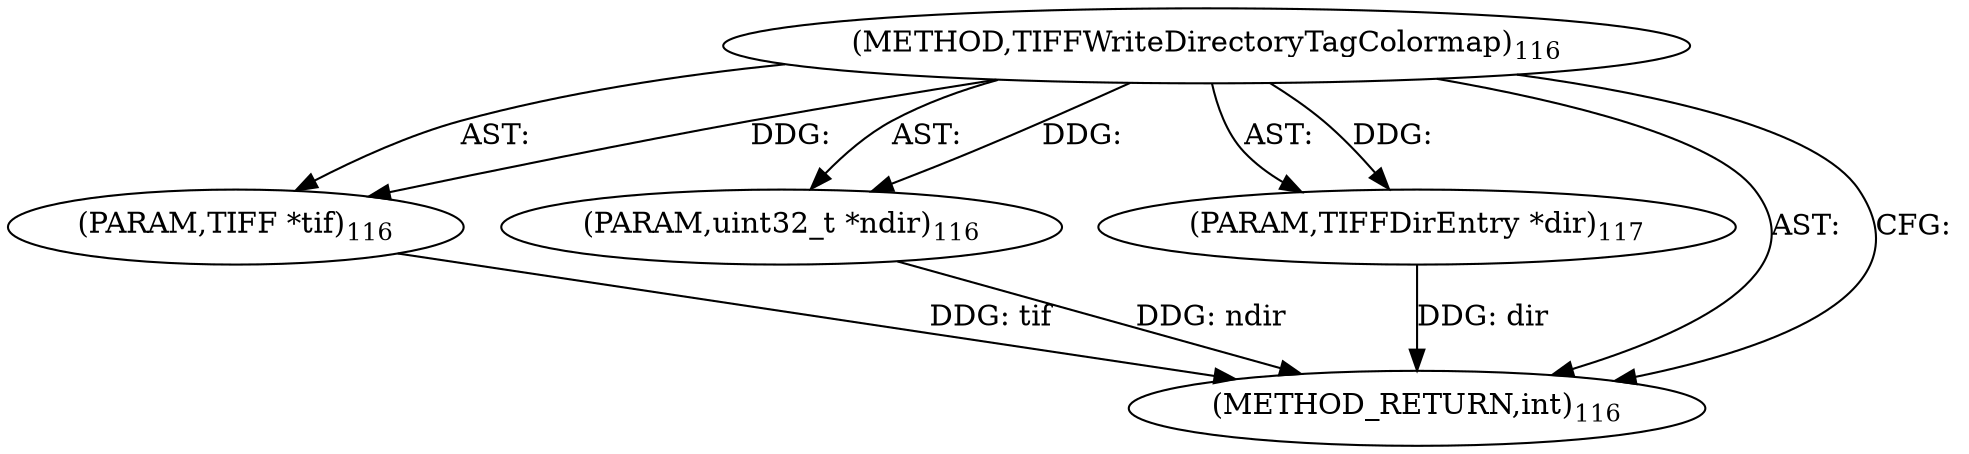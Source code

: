 digraph "TIFFWriteDirectoryTagColormap" {  
"64139" [label = <(METHOD,TIFFWriteDirectoryTagColormap)<SUB>116</SUB>> ]
"64140" [label = <(PARAM,TIFF *tif)<SUB>116</SUB>> ]
"64141" [label = <(PARAM,uint32_t *ndir)<SUB>116</SUB>> ]
"64142" [label = <(PARAM,TIFFDirEntry *dir)<SUB>117</SUB>> ]
"64143" [label = <(METHOD_RETURN,int)<SUB>116</SUB>> ]
  "64139" -> "64140"  [ label = "AST: "] 
  "64139" -> "64141"  [ label = "AST: "] 
  "64139" -> "64142"  [ label = "AST: "] 
  "64139" -> "64143"  [ label = "AST: "] 
  "64139" -> "64143"  [ label = "CFG: "] 
  "64140" -> "64143"  [ label = "DDG: tif"] 
  "64141" -> "64143"  [ label = "DDG: ndir"] 
  "64142" -> "64143"  [ label = "DDG: dir"] 
  "64139" -> "64140"  [ label = "DDG: "] 
  "64139" -> "64141"  [ label = "DDG: "] 
  "64139" -> "64142"  [ label = "DDG: "] 
}
